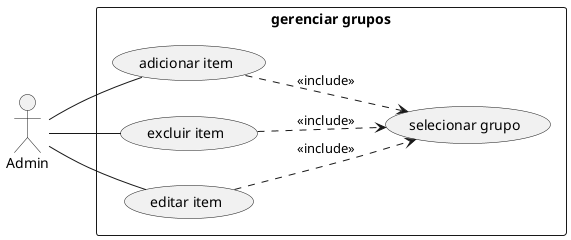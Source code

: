 @startuml
left to right direction
skinparam packgestyle rectangle
actor Admin
rectangle "gerenciar grupos" {
  Admin -- (adicionar item)
  Admin -- (excluir item)
  Admin -- (editar item)
  (adicionar item) ..> (selecionar grupo): <<include>>
  (excluir item) ..> (selecionar grupo): <<include>>
  (editar item) ..> (selecionar grupo): <<include>>
}
@enduml
